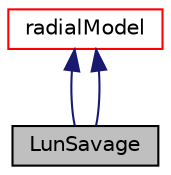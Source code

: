 digraph "LunSavage"
{
  bgcolor="transparent";
  edge [fontname="Helvetica",fontsize="10",labelfontname="Helvetica",labelfontsize="10"];
  node [fontname="Helvetica",fontsize="10",shape=record];
  Node2 [label="LunSavage",height=0.2,width=0.4,color="black", fillcolor="grey75", style="filled", fontcolor="black"];
  Node3 -> Node2 [dir="back",color="midnightblue",fontsize="10",style="solid",fontname="Helvetica"];
  Node3 [label="radialModel",height=0.2,width=0.4,color="red",URL="$a33605.html"];
  Node3 -> Node2 [dir="back",color="midnightblue",fontsize="10",style="solid",fontname="Helvetica"];
}
